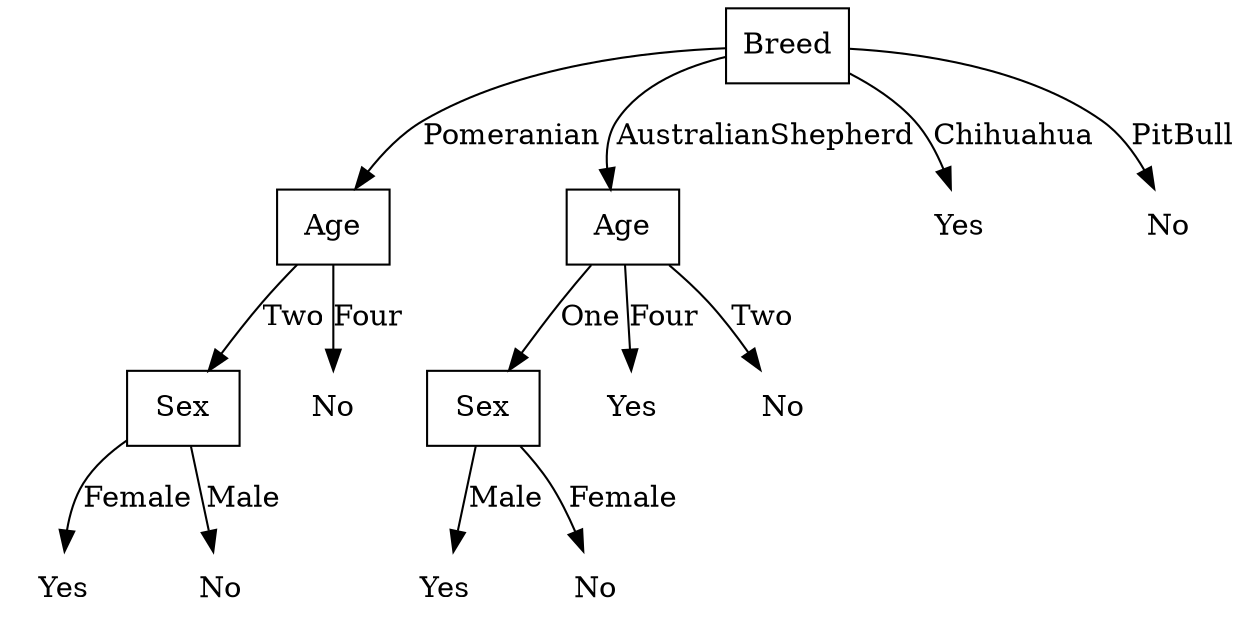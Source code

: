 digraph G {
// attributes
attr1 [shape="rectangle", label="Breed"]
attr2 [shape="rectangle", label="Age"]
attr3 [shape="rectangle", label="Age"]
attr4 [shape="rectangle", label="Sex"]
attr5 [shape="rectangle", label="Sex"]
// leaves
leaf1 [shape="plaintext", label="Yes"]
leaf2 [shape="plaintext", label="Yes"]
leaf3 [shape="plaintext", label="Yes"]
leaf4 [shape="plaintext", label="Yes"]
leaf5 [shape="plaintext", label="No"]
leaf6 [shape="plaintext", label="No"]
leaf7 [shape="plaintext", label="No"]
leaf8 [shape="plaintext", label="No"]
leaf9 [shape="plaintext", label="No"]
// connections
attr1 -> attr2 [label="Pomeranian"]
attr1 -> attr3 [label="AustralianShepherd"]
attr1 -> leaf1 [label="Chihuahua"]
attr1 -> leaf5 [label="PitBull"]
attr2 -> attr4 [label="Two"]
attr2 -> leaf6 [label="Four"]
attr3 -> attr5 [label="One"]
attr3 -> leaf7 [label="Two"]
attr3 -> leaf2 [label="Four"]
attr4 -> leaf8 [label="Male"]
attr4 -> leaf3 [label="Female"]
attr5 -> leaf4 [label="Male"]
attr5 -> leaf9 [label="Female"]
}
